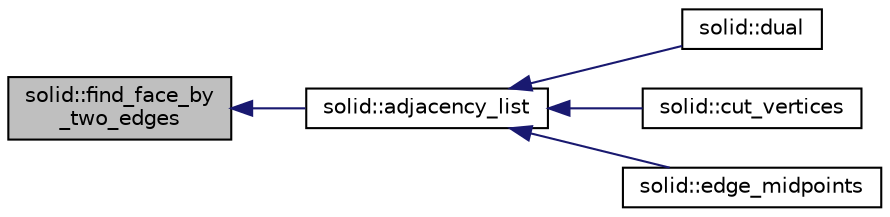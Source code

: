 digraph "solid::find_face_by_two_edges"
{
  edge [fontname="Helvetica",fontsize="10",labelfontname="Helvetica",labelfontsize="10"];
  node [fontname="Helvetica",fontsize="10",shape=record];
  rankdir="LR";
  Node2499 [label="solid::find_face_by\l_two_edges",height=0.2,width=0.4,color="black", fillcolor="grey75", style="filled", fontcolor="black"];
  Node2499 -> Node2500 [dir="back",color="midnightblue",fontsize="10",style="solid",fontname="Helvetica"];
  Node2500 [label="solid::adjacency_list",height=0.2,width=0.4,color="black", fillcolor="white", style="filled",URL="$d8/def/classsolid.html#af0ad596c4fd4b091118dd0d6e3e3bf67"];
  Node2500 -> Node2501 [dir="back",color="midnightblue",fontsize="10",style="solid",fontname="Helvetica"];
  Node2501 [label="solid::dual",height=0.2,width=0.4,color="black", fillcolor="white", style="filled",URL="$d8/def/classsolid.html#a0147bd21fc7bfed44a10f3b5eca66757"];
  Node2500 -> Node2502 [dir="back",color="midnightblue",fontsize="10",style="solid",fontname="Helvetica"];
  Node2502 [label="solid::cut_vertices",height=0.2,width=0.4,color="black", fillcolor="white", style="filled",URL="$d8/def/classsolid.html#a286d7bb090878dfbdc2fcd0dcf4739ce"];
  Node2500 -> Node2503 [dir="back",color="midnightblue",fontsize="10",style="solid",fontname="Helvetica"];
  Node2503 [label="solid::edge_midpoints",height=0.2,width=0.4,color="black", fillcolor="white", style="filled",URL="$d8/def/classsolid.html#a00f043a4986f0eec6ed05c14d64919dc"];
}
